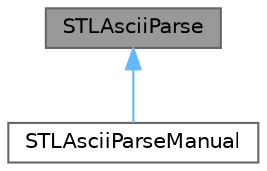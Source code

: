 digraph "STLAsciiParse"
{
 // LATEX_PDF_SIZE
  bgcolor="transparent";
  edge [fontname=Helvetica,fontsize=10,labelfontname=Helvetica,labelfontsize=10];
  node [fontname=Helvetica,fontsize=10,shape=box,height=0.2,width=0.4];
  Node1 [id="Node000001",label="STLAsciiParse",height=0.2,width=0.4,color="gray40", fillcolor="grey60", style="filled", fontcolor="black",tooltip="Internal class used when parsing STL ASCII format."];
  Node1 -> Node2 [id="edge1_Node000001_Node000002",dir="back",color="steelblue1",style="solid",tooltip=" "];
  Node2 [id="Node000002",label="STLAsciiParseManual",height=0.2,width=0.4,color="gray40", fillcolor="white", style="filled",URL="$classFoam_1_1Detail_1_1STLAsciiParseManual.html",tooltip=" "];
}
